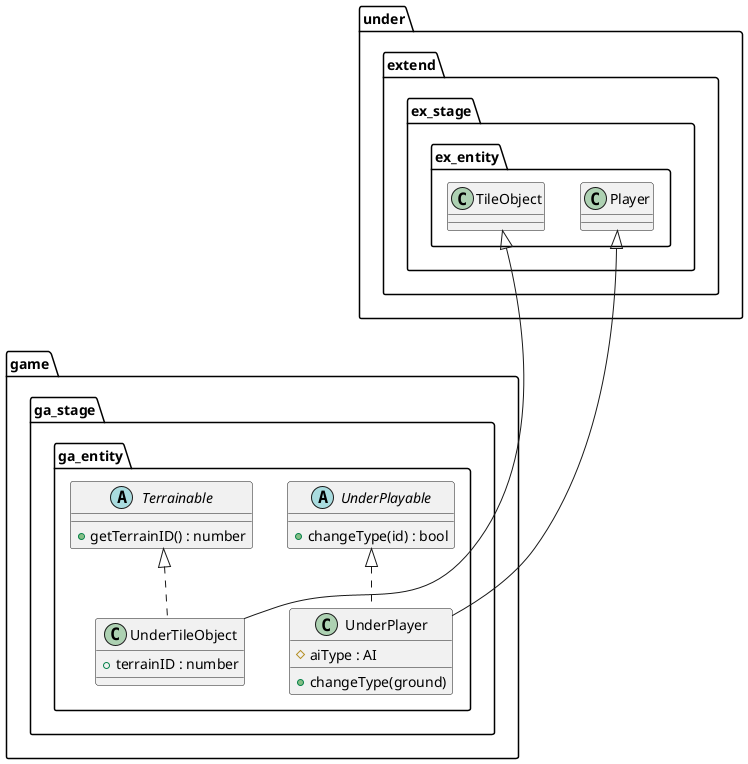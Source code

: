 @startuml EntityGame
package game {
    package ga_stage {
        package ga_entity {
            class UnderPlayer {
                #aiType : AI
                +changeType(ground)
            }
            class UnderTileObject {
                +terrainID : number
            }
            abstract UnderPlayable {
                +changeType(id) : bool
            }
            abstract Terrainable {
                +getTerrainID() : number
            }
        }
    }
}

package under {
    package extend {
        package ex_stage {
            package ex_entity {
                class TileObject
                class Player
            }
        }
    }
}

Player <|---- UnderPlayer
UnderPlayable <|.. UnderPlayer
TileObject <|---- UnderTileObject
Terrainable <|.. UnderTileObject

@enduml

